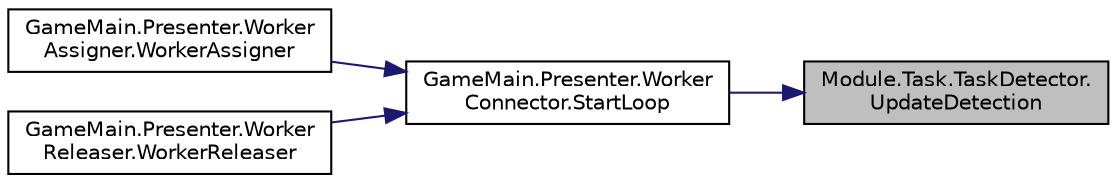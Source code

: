 digraph "Module.Task.TaskDetector.UpdateDetection"
{
 // LATEX_PDF_SIZE
  edge [fontname="Helvetica",fontsize="10",labelfontname="Helvetica",labelfontsize="10"];
  node [fontname="Helvetica",fontsize="10",shape=record];
  rankdir="RL";
  Node1 [label="Module.Task.TaskDetector.\lUpdateDetection",height=0.2,width=0.4,color="black", fillcolor="grey75", style="filled", fontcolor="black",tooltip="検出処理を更新します"];
  Node1 -> Node2 [dir="back",color="midnightblue",fontsize="10",style="solid",fontname="Helvetica"];
  Node2 [label="GameMain.Presenter.Worker\lConnector.StartLoop",height=0.2,width=0.4,color="black", fillcolor="white", style="filled",URL="$classGameMain_1_1Presenter_1_1WorkerConnector.html#a2d99a5a96da4fca9663eeef4d790463d",tooltip=" "];
  Node2 -> Node3 [dir="back",color="midnightblue",fontsize="10",style="solid",fontname="Helvetica"];
  Node3 [label="GameMain.Presenter.Worker\lAssigner.WorkerAssigner",height=0.2,width=0.4,color="black", fillcolor="white", style="filled",URL="$classGameMain_1_1Presenter_1_1WorkerAssigner.html#a47df0c1c72a7e62dce944ff8ce20c176",tooltip=" "];
  Node2 -> Node4 [dir="back",color="midnightblue",fontsize="10",style="solid",fontname="Helvetica"];
  Node4 [label="GameMain.Presenter.Worker\lReleaser.WorkerReleaser",height=0.2,width=0.4,color="black", fillcolor="white", style="filled",URL="$classGameMain_1_1Presenter_1_1WorkerReleaser.html#ac2e1ecee00e96c2989b9c57884a8f447",tooltip=" "];
}
